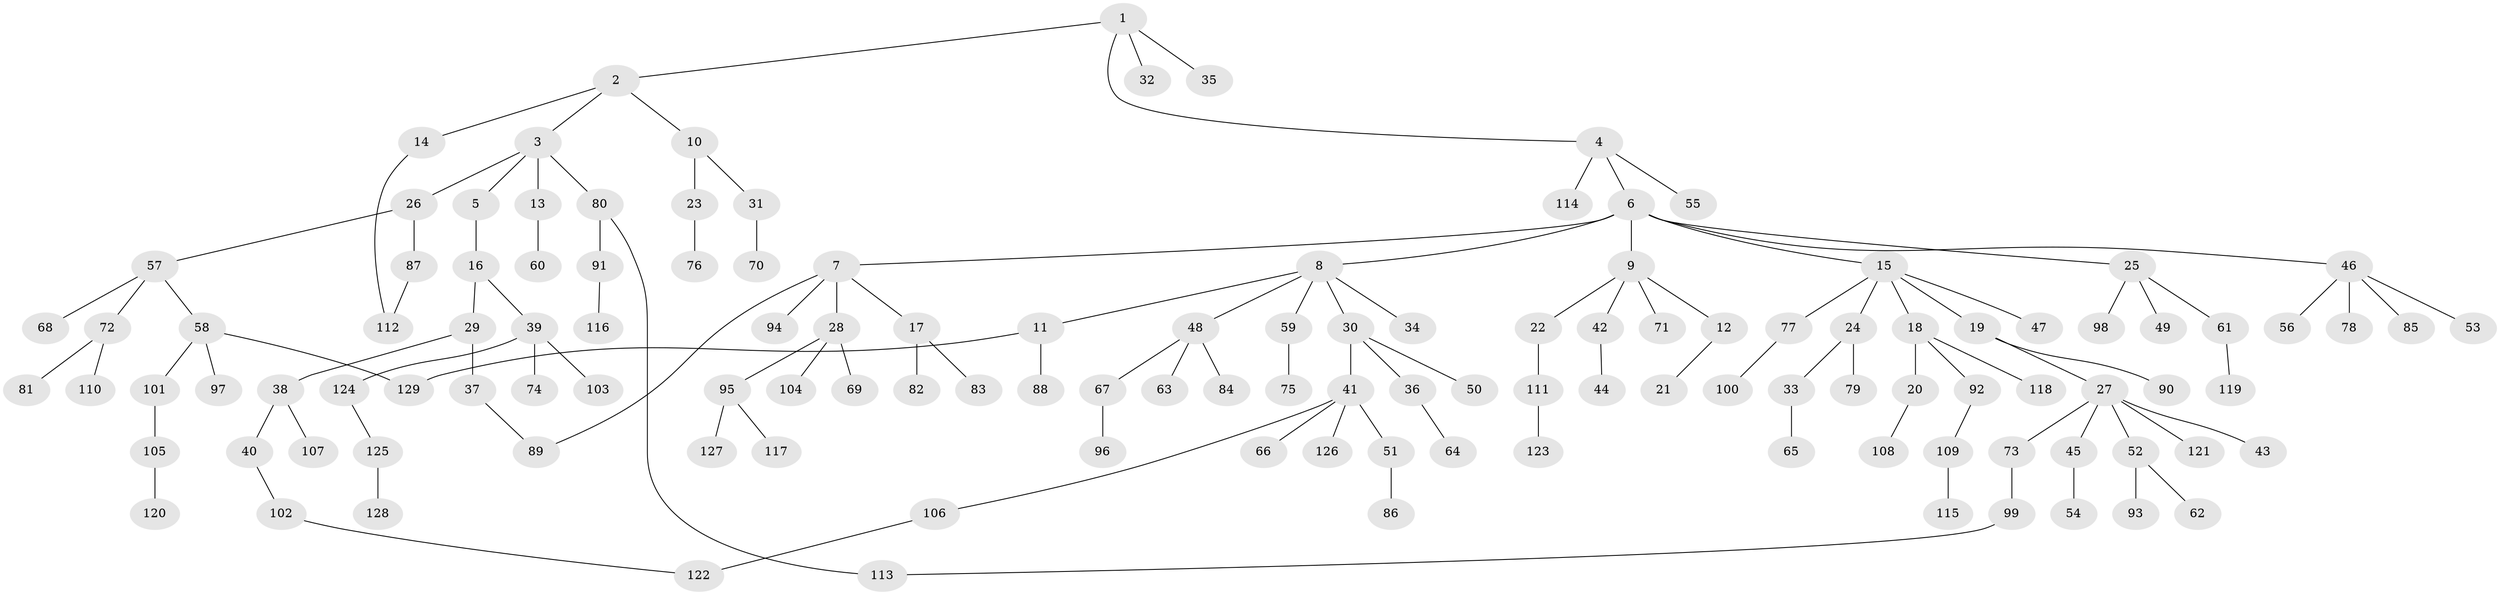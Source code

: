 // Generated by graph-tools (version 1.1) at 2025/49/03/09/25 03:49:27]
// undirected, 129 vertices, 133 edges
graph export_dot {
graph [start="1"]
  node [color=gray90,style=filled];
  1;
  2;
  3;
  4;
  5;
  6;
  7;
  8;
  9;
  10;
  11;
  12;
  13;
  14;
  15;
  16;
  17;
  18;
  19;
  20;
  21;
  22;
  23;
  24;
  25;
  26;
  27;
  28;
  29;
  30;
  31;
  32;
  33;
  34;
  35;
  36;
  37;
  38;
  39;
  40;
  41;
  42;
  43;
  44;
  45;
  46;
  47;
  48;
  49;
  50;
  51;
  52;
  53;
  54;
  55;
  56;
  57;
  58;
  59;
  60;
  61;
  62;
  63;
  64;
  65;
  66;
  67;
  68;
  69;
  70;
  71;
  72;
  73;
  74;
  75;
  76;
  77;
  78;
  79;
  80;
  81;
  82;
  83;
  84;
  85;
  86;
  87;
  88;
  89;
  90;
  91;
  92;
  93;
  94;
  95;
  96;
  97;
  98;
  99;
  100;
  101;
  102;
  103;
  104;
  105;
  106;
  107;
  108;
  109;
  110;
  111;
  112;
  113;
  114;
  115;
  116;
  117;
  118;
  119;
  120;
  121;
  122;
  123;
  124;
  125;
  126;
  127;
  128;
  129;
  1 -- 2;
  1 -- 4;
  1 -- 32;
  1 -- 35;
  2 -- 3;
  2 -- 10;
  2 -- 14;
  3 -- 5;
  3 -- 13;
  3 -- 26;
  3 -- 80;
  4 -- 6;
  4 -- 55;
  4 -- 114;
  5 -- 16;
  6 -- 7;
  6 -- 8;
  6 -- 9;
  6 -- 15;
  6 -- 25;
  6 -- 46;
  7 -- 17;
  7 -- 28;
  7 -- 89;
  7 -- 94;
  8 -- 11;
  8 -- 30;
  8 -- 34;
  8 -- 48;
  8 -- 59;
  9 -- 12;
  9 -- 22;
  9 -- 42;
  9 -- 71;
  10 -- 23;
  10 -- 31;
  11 -- 88;
  11 -- 129;
  12 -- 21;
  13 -- 60;
  14 -- 112;
  15 -- 18;
  15 -- 19;
  15 -- 24;
  15 -- 47;
  15 -- 77;
  16 -- 29;
  16 -- 39;
  17 -- 82;
  17 -- 83;
  18 -- 20;
  18 -- 92;
  18 -- 118;
  19 -- 27;
  19 -- 90;
  20 -- 108;
  22 -- 111;
  23 -- 76;
  24 -- 33;
  24 -- 79;
  25 -- 49;
  25 -- 61;
  25 -- 98;
  26 -- 57;
  26 -- 87;
  27 -- 43;
  27 -- 45;
  27 -- 52;
  27 -- 73;
  27 -- 121;
  28 -- 69;
  28 -- 95;
  28 -- 104;
  29 -- 37;
  29 -- 38;
  30 -- 36;
  30 -- 41;
  30 -- 50;
  31 -- 70;
  33 -- 65;
  36 -- 64;
  37 -- 89;
  38 -- 40;
  38 -- 107;
  39 -- 74;
  39 -- 103;
  39 -- 124;
  40 -- 102;
  41 -- 51;
  41 -- 66;
  41 -- 106;
  41 -- 126;
  42 -- 44;
  45 -- 54;
  46 -- 53;
  46 -- 56;
  46 -- 78;
  46 -- 85;
  48 -- 63;
  48 -- 67;
  48 -- 84;
  51 -- 86;
  52 -- 62;
  52 -- 93;
  57 -- 58;
  57 -- 68;
  57 -- 72;
  58 -- 97;
  58 -- 101;
  58 -- 129;
  59 -- 75;
  61 -- 119;
  67 -- 96;
  72 -- 81;
  72 -- 110;
  73 -- 99;
  77 -- 100;
  80 -- 91;
  80 -- 113;
  87 -- 112;
  91 -- 116;
  92 -- 109;
  95 -- 117;
  95 -- 127;
  99 -- 113;
  101 -- 105;
  102 -- 122;
  105 -- 120;
  106 -- 122;
  109 -- 115;
  111 -- 123;
  124 -- 125;
  125 -- 128;
}
